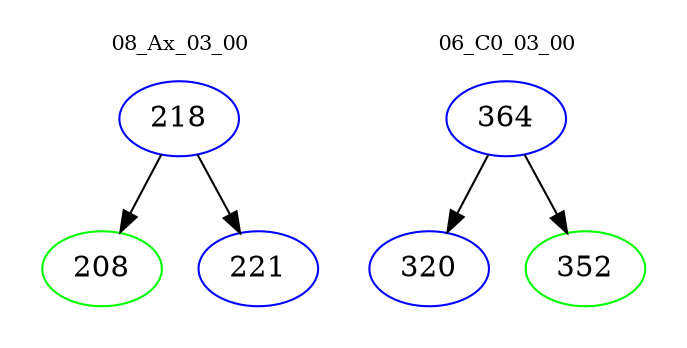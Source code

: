 digraph{
subgraph cluster_0 {
color = white
label = "08_Ax_03_00";
fontsize=10;
T0_218 [label="218", color="blue"]
T0_218 -> T0_208 [color="black"]
T0_208 [label="208", color="green"]
T0_218 -> T0_221 [color="black"]
T0_221 [label="221", color="blue"]
}
subgraph cluster_1 {
color = white
label = "06_C0_03_00";
fontsize=10;
T1_364 [label="364", color="blue"]
T1_364 -> T1_320 [color="black"]
T1_320 [label="320", color="blue"]
T1_364 -> T1_352 [color="black"]
T1_352 [label="352", color="green"]
}
}
